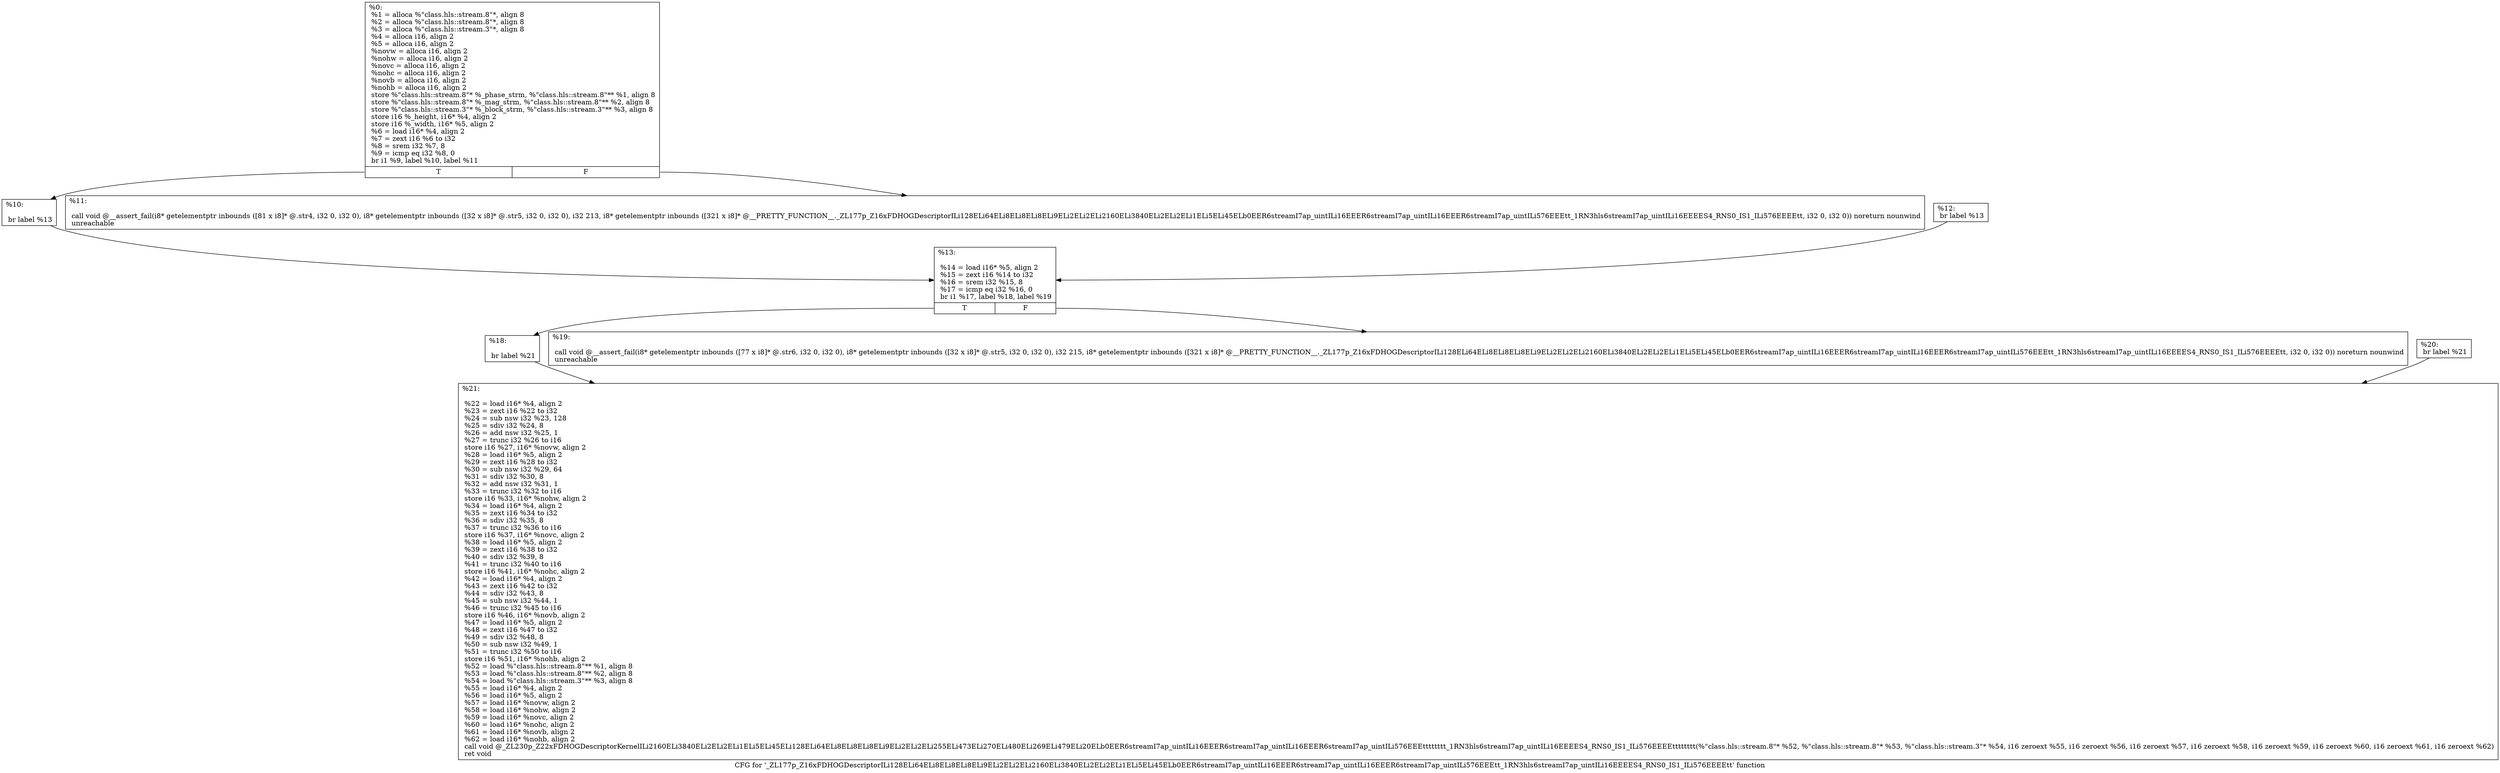 digraph "CFG for '_ZL177p_Z16xFDHOGDescriptorILi128ELi64ELi8ELi8ELi8ELi9ELi2ELi2ELi2160ELi3840ELi2ELi2ELi1ELi5ELi45ELb0EER6streamI7ap_uintILi16EEER6streamI7ap_uintILi16EEER6streamI7ap_uintILi576EEEtt_1RN3hls6streamI7ap_uintILi16EEEES4_RNS0_IS1_ILi576EEEEtt' function" {
	label="CFG for '_ZL177p_Z16xFDHOGDescriptorILi128ELi64ELi8ELi8ELi8ELi9ELi2ELi2ELi2160ELi3840ELi2ELi2ELi1ELi5ELi45ELb0EER6streamI7ap_uintILi16EEER6streamI7ap_uintILi16EEER6streamI7ap_uintILi576EEEtt_1RN3hls6streamI7ap_uintILi16EEEES4_RNS0_IS1_ILi576EEEEtt' function";

	Node0x3326b30 [shape=record,label="{%0:\l  %1 = alloca %\"class.hls::stream.8\"*, align 8\l  %2 = alloca %\"class.hls::stream.8\"*, align 8\l  %3 = alloca %\"class.hls::stream.3\"*, align 8\l  %4 = alloca i16, align 2\l  %5 = alloca i16, align 2\l  %novw = alloca i16, align 2\l  %nohw = alloca i16, align 2\l  %novc = alloca i16, align 2\l  %nohc = alloca i16, align 2\l  %novb = alloca i16, align 2\l  %nohb = alloca i16, align 2\l  store %\"class.hls::stream.8\"* %_phase_strm, %\"class.hls::stream.8\"** %1, align 8\l  store %\"class.hls::stream.8\"* %_mag_strm, %\"class.hls::stream.8\"** %2, align 8\l  store %\"class.hls::stream.3\"* %_block_strm, %\"class.hls::stream.3\"** %3, align 8\l  store i16 %_height, i16* %4, align 2\l  store i16 %_width, i16* %5, align 2\l  %6 = load i16* %4, align 2\l  %7 = zext i16 %6 to i32\l  %8 = srem i32 %7, 8\l  %9 = icmp eq i32 %8, 0\l  br i1 %9, label %10, label %11\l|{<s0>T|<s1>F}}"];
	Node0x3326b30:s0 -> Node0x33276c0;
	Node0x3326b30:s1 -> Node0x3327720;
	Node0x33276c0 [shape=record,label="{%10:\l\l  br label %13\l}"];
	Node0x33276c0 -> Node0x3327830;
	Node0x3327720 [shape=record,label="{%11:\l\l  call void @__assert_fail(i8* getelementptr inbounds ([81 x i8]* @.str4, i32 0, i32 0), i8* getelementptr inbounds ([32 x i8]* @.str5, i32 0, i32 0), i32 213, i8* getelementptr inbounds ([321 x i8]* @__PRETTY_FUNCTION__._ZL177p_Z16xFDHOGDescriptorILi128ELi64ELi8ELi8ELi8ELi9ELi2ELi2ELi2160ELi3840ELi2ELi2ELi1ELi5ELi45ELb0EER6streamI7ap_uintILi16EEER6streamI7ap_uintILi16EEER6streamI7ap_uintILi576EEEtt_1RN3hls6streamI7ap_uintILi16EEEES4_RNS0_IS1_ILi576EEEEtt, i32 0, i32 0)) noreturn nounwind\l  unreachable\l}"];
	Node0x3327ea0 [shape=record,label="{%12:                                                  \l  br label %13\l}"];
	Node0x3327ea0 -> Node0x3327830;
	Node0x3327830 [shape=record,label="{%13:\l\l  %14 = load i16* %5, align 2\l  %15 = zext i16 %14 to i32\l  %16 = srem i32 %15, 8\l  %17 = icmp eq i32 %16, 0\l  br i1 %17, label %18, label %19\l|{<s0>T|<s1>F}}"];
	Node0x3327830:s0 -> Node0x3328110;
	Node0x3327830:s1 -> Node0x3328170;
	Node0x3328110 [shape=record,label="{%18:\l\l  br label %21\l}"];
	Node0x3328110 -> Node0x3328280;
	Node0x3328170 [shape=record,label="{%19:\l\l  call void @__assert_fail(i8* getelementptr inbounds ([77 x i8]* @.str6, i32 0, i32 0), i8* getelementptr inbounds ([32 x i8]* @.str5, i32 0, i32 0), i32 215, i8* getelementptr inbounds ([321 x i8]* @__PRETTY_FUNCTION__._ZL177p_Z16xFDHOGDescriptorILi128ELi64ELi8ELi8ELi8ELi9ELi2ELi2ELi2160ELi3840ELi2ELi2ELi1ELi5ELi45ELb0EER6streamI7ap_uintILi16EEER6streamI7ap_uintILi16EEER6streamI7ap_uintILi576EEEtt_1RN3hls6streamI7ap_uintILi16EEEES4_RNS0_IS1_ILi576EEEEtt, i32 0, i32 0)) noreturn nounwind\l  unreachable\l}"];
	Node0x3328750 [shape=record,label="{%20:                                                  \l  br label %21\l}"];
	Node0x3328750 -> Node0x3328280;
	Node0x3328280 [shape=record,label="{%21:\l\l  %22 = load i16* %4, align 2\l  %23 = zext i16 %22 to i32\l  %24 = sub nsw i32 %23, 128\l  %25 = sdiv i32 %24, 8\l  %26 = add nsw i32 %25, 1\l  %27 = trunc i32 %26 to i16\l  store i16 %27, i16* %novw, align 2\l  %28 = load i16* %5, align 2\l  %29 = zext i16 %28 to i32\l  %30 = sub nsw i32 %29, 64\l  %31 = sdiv i32 %30, 8\l  %32 = add nsw i32 %31, 1\l  %33 = trunc i32 %32 to i16\l  store i16 %33, i16* %nohw, align 2\l  %34 = load i16* %4, align 2\l  %35 = zext i16 %34 to i32\l  %36 = sdiv i32 %35, 8\l  %37 = trunc i32 %36 to i16\l  store i16 %37, i16* %novc, align 2\l  %38 = load i16* %5, align 2\l  %39 = zext i16 %38 to i32\l  %40 = sdiv i32 %39, 8\l  %41 = trunc i32 %40 to i16\l  store i16 %41, i16* %nohc, align 2\l  %42 = load i16* %4, align 2\l  %43 = zext i16 %42 to i32\l  %44 = sdiv i32 %43, 8\l  %45 = sub nsw i32 %44, 1\l  %46 = trunc i32 %45 to i16\l  store i16 %46, i16* %novb, align 2\l  %47 = load i16* %5, align 2\l  %48 = zext i16 %47 to i32\l  %49 = sdiv i32 %48, 8\l  %50 = sub nsw i32 %49, 1\l  %51 = trunc i32 %50 to i16\l  store i16 %51, i16* %nohb, align 2\l  %52 = load %\"class.hls::stream.8\"** %1, align 8\l  %53 = load %\"class.hls::stream.8\"** %2, align 8\l  %54 = load %\"class.hls::stream.3\"** %3, align 8\l  %55 = load i16* %4, align 2\l  %56 = load i16* %5, align 2\l  %57 = load i16* %novw, align 2\l  %58 = load i16* %nohw, align 2\l  %59 = load i16* %novc, align 2\l  %60 = load i16* %nohc, align 2\l  %61 = load i16* %novb, align 2\l  %62 = load i16* %nohb, align 2\l  call void @_ZL230p_Z22xFDHOGDescriptorKernelILi2160ELi3840ELi2ELi2ELi1ELi5ELi45ELi128ELi64ELi8ELi8ELi8ELi9ELi2ELi2ELi255ELi473ELi270ELi480ELi269ELi479ELi20ELb0EER6streamI7ap_uintILi16EEER6streamI7ap_uintILi16EEER6streamI7ap_uintILi576EEEtttttttt_1RN3hls6streamI7ap_uintILi16EEEES4_RNS0_IS1_ILi576EEEEtttttttt(%\"class.hls::stream.8\"* %52, %\"class.hls::stream.8\"* %53, %\"class.hls::stream.3\"* %54, i16 zeroext %55, i16 zeroext %56, i16 zeroext %57, i16 zeroext %58, i16 zeroext %59, i16 zeroext %60, i16 zeroext %61, i16 zeroext %62)\l  ret void\l}"];
}
